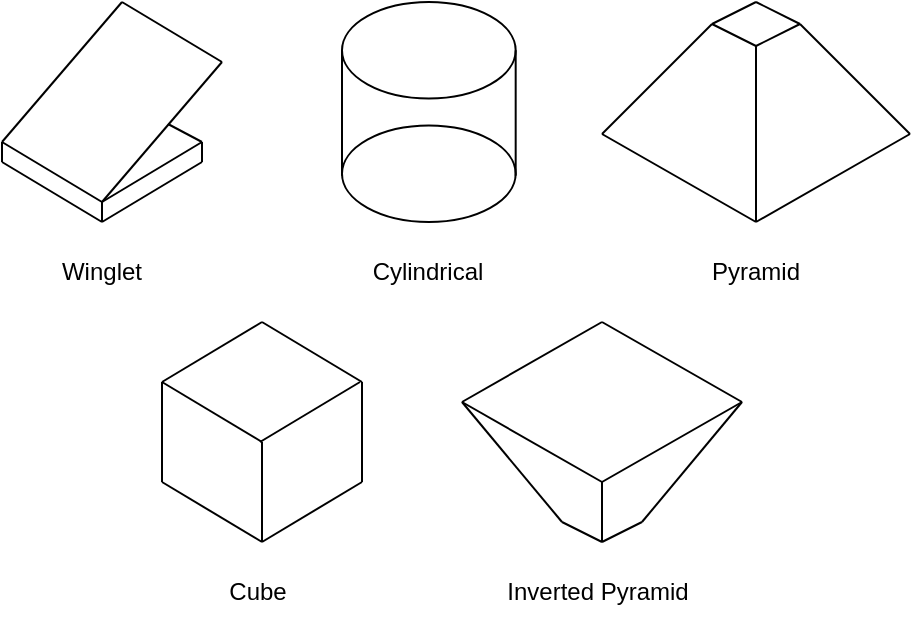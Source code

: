 <mxfile version="26.2.13">
  <diagram name="Page-1" id="X7BxEz3GyGbv_KdHFn8L">
    <mxGraphModel dx="827" dy="419" grid="1" gridSize="10" guides="1" tooltips="1" connect="1" arrows="1" fold="1" page="1" pageScale="1" pageWidth="827" pageHeight="1169" math="0" shadow="0">
      <root>
        <mxCell id="0" />
        <mxCell id="1" parent="0" />
        <mxCell id="Sqf57nWwKD6tOUt8ur-K-2" value="" style="endArrow=none;html=1;rounded=0;" edge="1" parent="1">
          <mxGeometry width="50" height="50" relative="1" as="geometry">
            <mxPoint x="60" y="230" as="sourcePoint" />
            <mxPoint x="120" y="160" as="targetPoint" />
          </mxGeometry>
        </mxCell>
        <mxCell id="Sqf57nWwKD6tOUt8ur-K-3" value="" style="endArrow=none;html=1;rounded=0;" edge="1" parent="1">
          <mxGeometry width="50" height="50" relative="1" as="geometry">
            <mxPoint x="110" y="260" as="sourcePoint" />
            <mxPoint x="170" y="190" as="targetPoint" />
          </mxGeometry>
        </mxCell>
        <mxCell id="Sqf57nWwKD6tOUt8ur-K-4" value="" style="endArrow=none;html=1;rounded=0;" edge="1" parent="1">
          <mxGeometry width="50" height="50" relative="1" as="geometry">
            <mxPoint x="170" y="190" as="sourcePoint" />
            <mxPoint x="120" y="160" as="targetPoint" />
          </mxGeometry>
        </mxCell>
        <mxCell id="Sqf57nWwKD6tOUt8ur-K-5" value="" style="endArrow=none;html=1;rounded=0;" edge="1" parent="1">
          <mxGeometry width="50" height="50" relative="1" as="geometry">
            <mxPoint x="110" y="260" as="sourcePoint" />
            <mxPoint x="60" y="230" as="targetPoint" />
          </mxGeometry>
        </mxCell>
        <mxCell id="Sqf57nWwKD6tOUt8ur-K-6" value="" style="endArrow=none;html=1;rounded=0;" edge="1" parent="1">
          <mxGeometry width="50" height="50" relative="1" as="geometry">
            <mxPoint x="110" y="270" as="sourcePoint" />
            <mxPoint x="60" y="240" as="targetPoint" />
          </mxGeometry>
        </mxCell>
        <mxCell id="Sqf57nWwKD6tOUt8ur-K-7" value="" style="endArrow=none;html=1;rounded=0;" edge="1" parent="1">
          <mxGeometry width="50" height="50" relative="1" as="geometry">
            <mxPoint x="110" y="270" as="sourcePoint" />
            <mxPoint x="160" y="240" as="targetPoint" />
          </mxGeometry>
        </mxCell>
        <mxCell id="Sqf57nWwKD6tOUt8ur-K-8" value="" style="endArrow=none;html=1;rounded=0;" edge="1" parent="1">
          <mxGeometry width="50" height="50" relative="1" as="geometry">
            <mxPoint x="60" y="240" as="sourcePoint" />
            <mxPoint x="60" y="230" as="targetPoint" />
          </mxGeometry>
        </mxCell>
        <mxCell id="Sqf57nWwKD6tOUt8ur-K-9" value="" style="endArrow=none;html=1;rounded=0;" edge="1" parent="1">
          <mxGeometry width="50" height="50" relative="1" as="geometry">
            <mxPoint x="110" y="270" as="sourcePoint" />
            <mxPoint x="110" y="260" as="targetPoint" />
          </mxGeometry>
        </mxCell>
        <mxCell id="Sqf57nWwKD6tOUt8ur-K-10" value="" style="endArrow=none;html=1;rounded=0;" edge="1" parent="1">
          <mxGeometry width="50" height="50" relative="1" as="geometry">
            <mxPoint x="110" y="260" as="sourcePoint" />
            <mxPoint x="160" y="230" as="targetPoint" />
          </mxGeometry>
        </mxCell>
        <mxCell id="Sqf57nWwKD6tOUt8ur-K-11" value="" style="endArrow=none;html=1;rounded=0;" edge="1" parent="1">
          <mxGeometry width="50" height="50" relative="1" as="geometry">
            <mxPoint x="160" y="240" as="sourcePoint" />
            <mxPoint x="160" y="230" as="targetPoint" />
          </mxGeometry>
        </mxCell>
        <mxCell id="Sqf57nWwKD6tOUt8ur-K-12" value="" style="endArrow=none;html=1;rounded=0;" edge="1" parent="1">
          <mxGeometry width="50" height="50" relative="1" as="geometry">
            <mxPoint x="143" y="221" as="sourcePoint" />
            <mxPoint x="160" y="230" as="targetPoint" />
          </mxGeometry>
        </mxCell>
        <mxCell id="Sqf57nWwKD6tOUt8ur-K-32" value="" style="endArrow=none;html=1;rounded=0;" edge="1" parent="1">
          <mxGeometry width="50" height="50" relative="1" as="geometry">
            <mxPoint x="140" y="350" as="sourcePoint" />
            <mxPoint x="190" y="320" as="targetPoint" />
          </mxGeometry>
        </mxCell>
        <mxCell id="Sqf57nWwKD6tOUt8ur-K-33" value="" style="endArrow=none;html=1;rounded=0;" edge="1" parent="1">
          <mxGeometry width="50" height="50" relative="1" as="geometry">
            <mxPoint x="189" y="380" as="sourcePoint" />
            <mxPoint x="239" y="350" as="targetPoint" />
          </mxGeometry>
        </mxCell>
        <mxCell id="Sqf57nWwKD6tOUt8ur-K-34" value="" style="endArrow=none;html=1;rounded=0;" edge="1" parent="1">
          <mxGeometry width="50" height="50" relative="1" as="geometry">
            <mxPoint x="240" y="350" as="sourcePoint" />
            <mxPoint x="190" y="320" as="targetPoint" />
          </mxGeometry>
        </mxCell>
        <mxCell id="Sqf57nWwKD6tOUt8ur-K-35" value="" style="endArrow=none;html=1;rounded=0;" edge="1" parent="1">
          <mxGeometry width="50" height="50" relative="1" as="geometry">
            <mxPoint x="190" y="380" as="sourcePoint" />
            <mxPoint x="140" y="350" as="targetPoint" />
          </mxGeometry>
        </mxCell>
        <mxCell id="Sqf57nWwKD6tOUt8ur-K-36" value="" style="endArrow=none;html=1;rounded=0;" edge="1" parent="1">
          <mxGeometry width="50" height="50" relative="1" as="geometry">
            <mxPoint x="140" y="400" as="sourcePoint" />
            <mxPoint x="140" y="350" as="targetPoint" />
          </mxGeometry>
        </mxCell>
        <mxCell id="Sqf57nWwKD6tOUt8ur-K-37" value="" style="endArrow=none;html=1;rounded=0;" edge="1" parent="1">
          <mxGeometry width="50" height="50" relative="1" as="geometry">
            <mxPoint x="190" y="430" as="sourcePoint" />
            <mxPoint x="190" y="380" as="targetPoint" />
          </mxGeometry>
        </mxCell>
        <mxCell id="Sqf57nWwKD6tOUt8ur-K-38" value="" style="endArrow=none;html=1;rounded=0;" edge="1" parent="1">
          <mxGeometry width="50" height="50" relative="1" as="geometry">
            <mxPoint x="240" y="400" as="sourcePoint" />
            <mxPoint x="240" y="350" as="targetPoint" />
          </mxGeometry>
        </mxCell>
        <mxCell id="Sqf57nWwKD6tOUt8ur-K-39" value="" style="endArrow=none;html=1;rounded=0;" edge="1" parent="1">
          <mxGeometry width="50" height="50" relative="1" as="geometry">
            <mxPoint x="190" y="430" as="sourcePoint" />
            <mxPoint x="240" y="400" as="targetPoint" />
          </mxGeometry>
        </mxCell>
        <mxCell id="Sqf57nWwKD6tOUt8ur-K-40" value="" style="endArrow=none;html=1;rounded=0;" edge="1" parent="1">
          <mxGeometry width="50" height="50" relative="1" as="geometry">
            <mxPoint x="190" y="430" as="sourcePoint" />
            <mxPoint x="140" y="400" as="targetPoint" />
          </mxGeometry>
        </mxCell>
        <mxCell id="Sqf57nWwKD6tOUt8ur-K-43" value="" style="endArrow=none;html=1;rounded=0;" edge="1" parent="1">
          <mxGeometry width="50" height="50" relative="1" as="geometry">
            <mxPoint x="290" y="360" as="sourcePoint" />
            <mxPoint x="360" y="320" as="targetPoint" />
          </mxGeometry>
        </mxCell>
        <mxCell id="Sqf57nWwKD6tOUt8ur-K-44" value="" style="endArrow=none;html=1;rounded=0;" edge="1" parent="1">
          <mxGeometry width="50" height="50" relative="1" as="geometry">
            <mxPoint x="360" y="400" as="sourcePoint" />
            <mxPoint x="430" y="360" as="targetPoint" />
          </mxGeometry>
        </mxCell>
        <mxCell id="Sqf57nWwKD6tOUt8ur-K-45" value="" style="endArrow=none;html=1;rounded=0;" edge="1" parent="1">
          <mxGeometry width="50" height="50" relative="1" as="geometry">
            <mxPoint x="430" y="360" as="sourcePoint" />
            <mxPoint x="360" y="320" as="targetPoint" />
          </mxGeometry>
        </mxCell>
        <mxCell id="Sqf57nWwKD6tOUt8ur-K-46" value="" style="endArrow=none;html=1;rounded=0;" edge="1" parent="1">
          <mxGeometry width="50" height="50" relative="1" as="geometry">
            <mxPoint x="360" y="400" as="sourcePoint" />
            <mxPoint x="290" y="360" as="targetPoint" />
          </mxGeometry>
        </mxCell>
        <mxCell id="Sqf57nWwKD6tOUt8ur-K-47" value="" style="endArrow=none;html=1;rounded=0;" edge="1" parent="1">
          <mxGeometry width="50" height="50" relative="1" as="geometry">
            <mxPoint x="340" y="420" as="sourcePoint" />
            <mxPoint x="290" y="360" as="targetPoint" />
          </mxGeometry>
        </mxCell>
        <mxCell id="Sqf57nWwKD6tOUt8ur-K-48" value="" style="endArrow=none;html=1;rounded=0;" edge="1" parent="1">
          <mxGeometry width="50" height="50" relative="1" as="geometry">
            <mxPoint x="340" y="420" as="sourcePoint" />
            <mxPoint x="360" y="430" as="targetPoint" />
          </mxGeometry>
        </mxCell>
        <mxCell id="Sqf57nWwKD6tOUt8ur-K-50" value="" style="endArrow=none;html=1;rounded=0;" edge="1" parent="1">
          <mxGeometry width="50" height="50" relative="1" as="geometry">
            <mxPoint x="360" y="430" as="sourcePoint" />
            <mxPoint x="380" y="420" as="targetPoint" />
          </mxGeometry>
        </mxCell>
        <mxCell id="Sqf57nWwKD6tOUt8ur-K-52" value="" style="endArrow=none;html=1;rounded=0;" edge="1" parent="1">
          <mxGeometry width="50" height="50" relative="1" as="geometry">
            <mxPoint x="380" y="420" as="sourcePoint" />
            <mxPoint x="430" y="360" as="targetPoint" />
          </mxGeometry>
        </mxCell>
        <mxCell id="Sqf57nWwKD6tOUt8ur-K-53" value="" style="endArrow=none;html=1;rounded=0;" edge="1" parent="1">
          <mxGeometry width="50" height="50" relative="1" as="geometry">
            <mxPoint x="360" y="430" as="sourcePoint" />
            <mxPoint x="360" y="400" as="targetPoint" />
          </mxGeometry>
        </mxCell>
        <mxCell id="Sqf57nWwKD6tOUt8ur-K-54" value="" style="group" vertex="1" connectable="0" parent="1">
          <mxGeometry x="230" y="160" width="86.84" height="110" as="geometry" />
        </mxCell>
        <mxCell id="Sqf57nWwKD6tOUt8ur-K-13" value="" style="ellipse;whiteSpace=wrap;html=1;fillColor=none;" vertex="1" parent="Sqf57nWwKD6tOUt8ur-K-54">
          <mxGeometry width="86.84" height="48.246" as="geometry" />
        </mxCell>
        <mxCell id="Sqf57nWwKD6tOUt8ur-K-14" value="" style="endArrow=none;html=1;rounded=0;entryX=1;entryY=0.5;entryDx=0;entryDy=0;" edge="1" parent="Sqf57nWwKD6tOUt8ur-K-54" target="Sqf57nWwKD6tOUt8ur-K-13">
          <mxGeometry width="50" height="50" relative="1" as="geometry">
            <mxPoint x="86.84" y="86.842" as="sourcePoint" />
            <mxPoint x="57.893" y="48.246" as="targetPoint" />
          </mxGeometry>
        </mxCell>
        <mxCell id="Sqf57nWwKD6tOUt8ur-K-15" value="" style="endArrow=none;html=1;rounded=0;entryX=0;entryY=0.5;entryDx=0;entryDy=0;" edge="1" parent="Sqf57nWwKD6tOUt8ur-K-54" target="Sqf57nWwKD6tOUt8ur-K-13">
          <mxGeometry width="50" height="50" relative="1" as="geometry">
            <mxPoint y="86.842" as="sourcePoint" />
            <mxPoint y="28.947" as="targetPoint" />
          </mxGeometry>
        </mxCell>
        <mxCell id="Sqf57nWwKD6tOUt8ur-K-17" value="" style="ellipse;whiteSpace=wrap;html=1;fillColor=none;" vertex="1" parent="Sqf57nWwKD6tOUt8ur-K-54">
          <mxGeometry y="61.754" width="86.84" height="48.246" as="geometry" />
        </mxCell>
        <mxCell id="Sqf57nWwKD6tOUt8ur-K-55" value="" style="group" vertex="1" connectable="0" parent="1">
          <mxGeometry x="360" y="160" width="154" height="110" as="geometry" />
        </mxCell>
        <mxCell id="Sqf57nWwKD6tOUt8ur-K-23" value="" style="endArrow=none;html=1;rounded=0;" edge="1" parent="Sqf57nWwKD6tOUt8ur-K-55">
          <mxGeometry width="50" height="50" relative="1" as="geometry">
            <mxPoint y="66" as="sourcePoint" />
            <mxPoint x="55.0" y="11" as="targetPoint" />
          </mxGeometry>
        </mxCell>
        <mxCell id="Sqf57nWwKD6tOUt8ur-K-24" value="" style="endArrow=none;html=1;rounded=0;" edge="1" parent="Sqf57nWwKD6tOUt8ur-K-55">
          <mxGeometry width="50" height="50" relative="1" as="geometry">
            <mxPoint x="55.0" y="11" as="sourcePoint" />
            <mxPoint x="77" y="22" as="targetPoint" />
          </mxGeometry>
        </mxCell>
        <mxCell id="Sqf57nWwKD6tOUt8ur-K-25" value="" style="endArrow=none;html=1;rounded=0;" edge="1" parent="Sqf57nWwKD6tOUt8ur-K-55">
          <mxGeometry width="50" height="50" relative="1" as="geometry">
            <mxPoint x="55.0" y="11" as="sourcePoint" />
            <mxPoint x="77" as="targetPoint" />
          </mxGeometry>
        </mxCell>
        <mxCell id="Sqf57nWwKD6tOUt8ur-K-26" value="" style="endArrow=none;html=1;rounded=0;" edge="1" parent="Sqf57nWwKD6tOUt8ur-K-55">
          <mxGeometry width="50" height="50" relative="1" as="geometry">
            <mxPoint x="77" y="22" as="sourcePoint" />
            <mxPoint x="99.0" y="11" as="targetPoint" />
          </mxGeometry>
        </mxCell>
        <mxCell id="Sqf57nWwKD6tOUt8ur-K-27" value="" style="endArrow=none;html=1;rounded=0;" edge="1" parent="Sqf57nWwKD6tOUt8ur-K-55">
          <mxGeometry width="50" height="50" relative="1" as="geometry">
            <mxPoint x="77" as="sourcePoint" />
            <mxPoint x="99.0" y="11" as="targetPoint" />
          </mxGeometry>
        </mxCell>
        <mxCell id="Sqf57nWwKD6tOUt8ur-K-28" value="" style="endArrow=none;html=1;rounded=0;" edge="1" parent="Sqf57nWwKD6tOUt8ur-K-55">
          <mxGeometry width="50" height="50" relative="1" as="geometry">
            <mxPoint x="154" y="66" as="sourcePoint" />
            <mxPoint x="99.0" y="11" as="targetPoint" />
          </mxGeometry>
        </mxCell>
        <mxCell id="Sqf57nWwKD6tOUt8ur-K-29" value="" style="endArrow=none;html=1;rounded=0;" edge="1" parent="Sqf57nWwKD6tOUt8ur-K-55">
          <mxGeometry width="50" height="50" relative="1" as="geometry">
            <mxPoint x="77" y="110.0" as="sourcePoint" />
            <mxPoint x="77" y="22" as="targetPoint" />
          </mxGeometry>
        </mxCell>
        <mxCell id="Sqf57nWwKD6tOUt8ur-K-30" value="" style="endArrow=none;html=1;rounded=0;" edge="1" parent="Sqf57nWwKD6tOUt8ur-K-55">
          <mxGeometry width="50" height="50" relative="1" as="geometry">
            <mxPoint x="77" y="110.0" as="sourcePoint" />
            <mxPoint x="154" y="66" as="targetPoint" />
          </mxGeometry>
        </mxCell>
        <mxCell id="Sqf57nWwKD6tOUt8ur-K-31" value="" style="endArrow=none;html=1;rounded=0;" edge="1" parent="Sqf57nWwKD6tOUt8ur-K-55">
          <mxGeometry width="50" height="50" relative="1" as="geometry">
            <mxPoint x="77" y="110.0" as="sourcePoint" />
            <mxPoint y="66" as="targetPoint" />
          </mxGeometry>
        </mxCell>
        <mxCell id="Sqf57nWwKD6tOUt8ur-K-62" value="Winglet" style="text;html=1;align=center;verticalAlign=middle;whiteSpace=wrap;rounded=0;" vertex="1" parent="1">
          <mxGeometry x="80" y="280" width="60" height="30" as="geometry" />
        </mxCell>
        <mxCell id="Sqf57nWwKD6tOUt8ur-K-63" value="Cylindrical" style="text;html=1;align=center;verticalAlign=middle;whiteSpace=wrap;rounded=0;" vertex="1" parent="1">
          <mxGeometry x="243.42" y="280" width="60" height="30" as="geometry" />
        </mxCell>
        <mxCell id="Sqf57nWwKD6tOUt8ur-K-64" value="Pyramid" style="text;html=1;align=center;verticalAlign=middle;whiteSpace=wrap;rounded=0;" vertex="1" parent="1">
          <mxGeometry x="407" y="280" width="60" height="30" as="geometry" />
        </mxCell>
        <mxCell id="Sqf57nWwKD6tOUt8ur-K-65" value="Inverted Pyramid" style="text;html=1;align=center;verticalAlign=middle;whiteSpace=wrap;rounded=0;" vertex="1" parent="1">
          <mxGeometry x="303.42" y="440" width="110" height="30" as="geometry" />
        </mxCell>
        <mxCell id="Sqf57nWwKD6tOUt8ur-K-66" value="Cube" style="text;html=1;align=center;verticalAlign=middle;whiteSpace=wrap;rounded=0;" vertex="1" parent="1">
          <mxGeometry x="133.42" y="440" width="110" height="30" as="geometry" />
        </mxCell>
      </root>
    </mxGraphModel>
  </diagram>
</mxfile>
